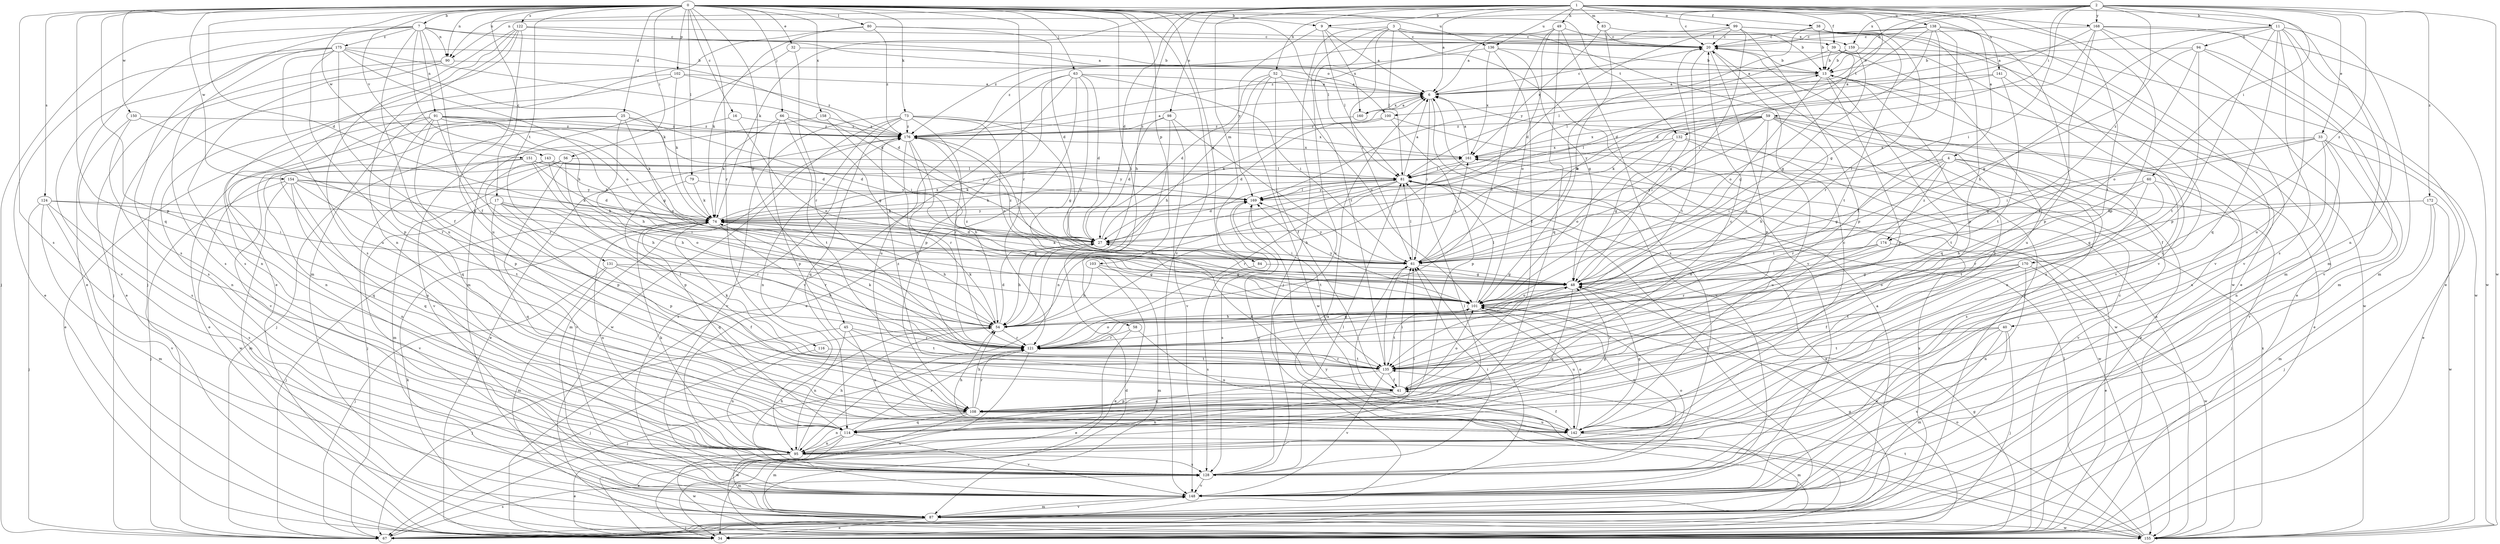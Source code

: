 strict digraph  {
0;
1;
2;
3;
4;
6;
7;
9;
11;
13;
16;
17;
20;
25;
27;
32;
33;
34;
38;
39;
40;
41;
45;
48;
49;
52;
54;
56;
58;
59;
60;
61;
63;
66;
67;
73;
74;
79;
80;
81;
83;
84;
87;
90;
91;
94;
95;
98;
99;
100;
101;
102;
103;
108;
114;
116;
121;
122;
124;
128;
131;
132;
135;
136;
138;
141;
142;
143;
148;
150;
151;
154;
155;
158;
159;
160;
161;
168;
169;
170;
172;
174;
175;
176;
0 -> 7  [label=b];
0 -> 9  [label=b];
0 -> 16  [label=c];
0 -> 17  [label=c];
0 -> 25  [label=d];
0 -> 27  [label=d];
0 -> 32  [label=e];
0 -> 45  [label=g];
0 -> 48  [label=g];
0 -> 56  [label=i];
0 -> 58  [label=i];
0 -> 63  [label=j];
0 -> 66  [label=j];
0 -> 73  [label=k];
0 -> 79  [label=l];
0 -> 80  [label=l];
0 -> 81  [label=l];
0 -> 90  [label=n];
0 -> 102  [label=p];
0 -> 103  [label=p];
0 -> 108  [label=p];
0 -> 114  [label=q];
0 -> 116  [label=r];
0 -> 121  [label=r];
0 -> 122  [label=s];
0 -> 124  [label=s];
0 -> 128  [label=s];
0 -> 131  [label=t];
0 -> 132  [label=t];
0 -> 136  [label=u];
0 -> 143  [label=v];
0 -> 148  [label=v];
0 -> 150  [label=w];
0 -> 151  [label=w];
0 -> 154  [label=w];
0 -> 158  [label=x];
0 -> 168  [label=y];
1 -> 4  [label=a];
1 -> 6  [label=a];
1 -> 9  [label=b];
1 -> 27  [label=d];
1 -> 38  [label=f];
1 -> 39  [label=f];
1 -> 49  [label=h];
1 -> 52  [label=h];
1 -> 54  [label=h];
1 -> 74  [label=k];
1 -> 83  [label=m];
1 -> 84  [label=m];
1 -> 87  [label=m];
1 -> 90  [label=n];
1 -> 98  [label=o];
1 -> 99  [label=o];
1 -> 108  [label=p];
1 -> 132  [label=t];
1 -> 135  [label=t];
1 -> 136  [label=u];
1 -> 138  [label=u];
1 -> 141  [label=u];
2 -> 11  [label=b];
2 -> 13  [label=b];
2 -> 20  [label=c];
2 -> 33  [label=e];
2 -> 59  [label=i];
2 -> 60  [label=i];
2 -> 61  [label=i];
2 -> 90  [label=n];
2 -> 100  [label=o];
2 -> 155  [label=w];
2 -> 159  [label=x];
2 -> 168  [label=y];
2 -> 170  [label=z];
2 -> 172  [label=z];
2 -> 174  [label=z];
3 -> 39  [label=f];
3 -> 61  [label=i];
3 -> 67  [label=j];
3 -> 81  [label=l];
3 -> 128  [label=s];
3 -> 135  [label=t];
3 -> 148  [label=v];
3 -> 155  [label=w];
3 -> 159  [label=x];
4 -> 40  [label=f];
4 -> 48  [label=g];
4 -> 61  [label=i];
4 -> 67  [label=j];
4 -> 81  [label=l];
4 -> 121  [label=r];
4 -> 128  [label=s];
4 -> 174  [label=z];
6 -> 20  [label=c];
6 -> 61  [label=i];
6 -> 148  [label=v];
6 -> 160  [label=x];
7 -> 20  [label=c];
7 -> 34  [label=e];
7 -> 41  [label=f];
7 -> 54  [label=h];
7 -> 67  [label=j];
7 -> 90  [label=n];
7 -> 91  [label=n];
7 -> 100  [label=o];
7 -> 128  [label=s];
7 -> 142  [label=u];
7 -> 175  [label=z];
9 -> 6  [label=a];
9 -> 20  [label=c];
9 -> 81  [label=l];
9 -> 160  [label=x];
9 -> 169  [label=y];
11 -> 6  [label=a];
11 -> 54  [label=h];
11 -> 87  [label=m];
11 -> 94  [label=n];
11 -> 95  [label=n];
11 -> 108  [label=p];
11 -> 114  [label=q];
11 -> 128  [label=s];
11 -> 142  [label=u];
13 -> 6  [label=a];
13 -> 48  [label=g];
13 -> 108  [label=p];
13 -> 114  [label=q];
13 -> 128  [label=s];
13 -> 155  [label=w];
16 -> 67  [label=j];
16 -> 101  [label=o];
16 -> 176  [label=z];
17 -> 61  [label=i];
17 -> 74  [label=k];
17 -> 108  [label=p];
17 -> 114  [label=q];
17 -> 121  [label=r];
17 -> 148  [label=v];
20 -> 13  [label=b];
20 -> 48  [label=g];
20 -> 67  [label=j];
20 -> 108  [label=p];
20 -> 135  [label=t];
20 -> 148  [label=v];
25 -> 27  [label=d];
25 -> 34  [label=e];
25 -> 54  [label=h];
25 -> 101  [label=o];
25 -> 148  [label=v];
25 -> 176  [label=z];
27 -> 6  [label=a];
27 -> 54  [label=h];
27 -> 61  [label=i];
32 -> 13  [label=b];
32 -> 87  [label=m];
32 -> 121  [label=r];
33 -> 34  [label=e];
33 -> 48  [label=g];
33 -> 61  [label=i];
33 -> 95  [label=n];
33 -> 142  [label=u];
33 -> 148  [label=v];
33 -> 161  [label=x];
34 -> 20  [label=c];
34 -> 48  [label=g];
38 -> 13  [label=b];
38 -> 20  [label=c];
38 -> 61  [label=i];
38 -> 108  [label=p];
38 -> 121  [label=r];
38 -> 148  [label=v];
39 -> 13  [label=b];
39 -> 81  [label=l];
39 -> 101  [label=o];
39 -> 142  [label=u];
39 -> 155  [label=w];
40 -> 67  [label=j];
40 -> 87  [label=m];
40 -> 121  [label=r];
40 -> 128  [label=s];
40 -> 135  [label=t];
40 -> 148  [label=v];
41 -> 20  [label=c];
41 -> 27  [label=d];
41 -> 61  [label=i];
41 -> 95  [label=n];
41 -> 101  [label=o];
41 -> 108  [label=p];
41 -> 176  [label=z];
45 -> 67  [label=j];
45 -> 95  [label=n];
45 -> 121  [label=r];
45 -> 135  [label=t];
45 -> 142  [label=u];
48 -> 101  [label=o];
48 -> 114  [label=q];
48 -> 121  [label=r];
49 -> 6  [label=a];
49 -> 20  [label=c];
49 -> 101  [label=o];
49 -> 114  [label=q];
49 -> 121  [label=r];
49 -> 128  [label=s];
52 -> 6  [label=a];
52 -> 27  [label=d];
52 -> 41  [label=f];
52 -> 54  [label=h];
52 -> 101  [label=o];
52 -> 155  [label=w];
54 -> 27  [label=d];
54 -> 67  [label=j];
54 -> 74  [label=k];
54 -> 121  [label=r];
56 -> 67  [label=j];
56 -> 81  [label=l];
56 -> 87  [label=m];
56 -> 108  [label=p];
56 -> 148  [label=v];
58 -> 34  [label=e];
58 -> 121  [label=r];
58 -> 142  [label=u];
59 -> 34  [label=e];
59 -> 54  [label=h];
59 -> 61  [label=i];
59 -> 74  [label=k];
59 -> 81  [label=l];
59 -> 95  [label=n];
59 -> 101  [label=o];
59 -> 135  [label=t];
59 -> 161  [label=x];
59 -> 169  [label=y];
59 -> 176  [label=z];
60 -> 54  [label=h];
60 -> 121  [label=r];
60 -> 135  [label=t];
60 -> 148  [label=v];
60 -> 169  [label=y];
61 -> 13  [label=b];
61 -> 34  [label=e];
61 -> 48  [label=g];
61 -> 74  [label=k];
61 -> 81  [label=l];
61 -> 161  [label=x];
61 -> 169  [label=y];
61 -> 176  [label=z];
63 -> 6  [label=a];
63 -> 27  [label=d];
63 -> 34  [label=e];
63 -> 61  [label=i];
63 -> 101  [label=o];
63 -> 108  [label=p];
63 -> 142  [label=u];
63 -> 148  [label=v];
66 -> 48  [label=g];
66 -> 74  [label=k];
66 -> 108  [label=p];
66 -> 135  [label=t];
66 -> 176  [label=z];
67 -> 6  [label=a];
67 -> 48  [label=g];
67 -> 128  [label=s];
67 -> 161  [label=x];
73 -> 48  [label=g];
73 -> 95  [label=n];
73 -> 101  [label=o];
73 -> 114  [label=q];
73 -> 121  [label=r];
73 -> 148  [label=v];
73 -> 155  [label=w];
73 -> 161  [label=x];
73 -> 176  [label=z];
74 -> 27  [label=d];
74 -> 48  [label=g];
74 -> 54  [label=h];
74 -> 67  [label=j];
74 -> 95  [label=n];
74 -> 114  [label=q];
74 -> 121  [label=r];
74 -> 161  [label=x];
74 -> 169  [label=y];
79 -> 74  [label=k];
79 -> 135  [label=t];
79 -> 169  [label=y];
80 -> 20  [label=c];
80 -> 27  [label=d];
80 -> 74  [label=k];
80 -> 87  [label=m];
80 -> 176  [label=z];
81 -> 6  [label=a];
81 -> 27  [label=d];
81 -> 34  [label=e];
81 -> 54  [label=h];
81 -> 74  [label=k];
81 -> 121  [label=r];
81 -> 155  [label=w];
81 -> 169  [label=y];
83 -> 13  [label=b];
83 -> 20  [label=c];
83 -> 101  [label=o];
83 -> 161  [label=x];
84 -> 48  [label=g];
84 -> 128  [label=s];
87 -> 6  [label=a];
87 -> 34  [label=e];
87 -> 67  [label=j];
87 -> 81  [label=l];
87 -> 148  [label=v];
87 -> 155  [label=w];
90 -> 27  [label=d];
90 -> 34  [label=e];
90 -> 67  [label=j];
90 -> 128  [label=s];
91 -> 27  [label=d];
91 -> 34  [label=e];
91 -> 48  [label=g];
91 -> 74  [label=k];
91 -> 95  [label=n];
91 -> 101  [label=o];
91 -> 108  [label=p];
91 -> 114  [label=q];
91 -> 121  [label=r];
91 -> 176  [label=z];
94 -> 13  [label=b];
94 -> 48  [label=g];
94 -> 87  [label=m];
94 -> 101  [label=o];
94 -> 135  [label=t];
94 -> 148  [label=v];
95 -> 34  [label=e];
95 -> 54  [label=h];
95 -> 61  [label=i];
95 -> 74  [label=k];
95 -> 87  [label=m];
95 -> 101  [label=o];
95 -> 128  [label=s];
95 -> 155  [label=w];
98 -> 27  [label=d];
98 -> 61  [label=i];
98 -> 95  [label=n];
98 -> 148  [label=v];
98 -> 176  [label=z];
99 -> 20  [label=c];
99 -> 27  [label=d];
99 -> 34  [label=e];
99 -> 101  [label=o];
99 -> 108  [label=p];
99 -> 135  [label=t];
99 -> 176  [label=z];
100 -> 27  [label=d];
100 -> 108  [label=p];
100 -> 155  [label=w];
100 -> 176  [label=z];
101 -> 54  [label=h];
101 -> 81  [label=l];
101 -> 135  [label=t];
101 -> 142  [label=u];
101 -> 169  [label=y];
101 -> 176  [label=z];
102 -> 6  [label=a];
102 -> 74  [label=k];
102 -> 95  [label=n];
102 -> 128  [label=s];
102 -> 176  [label=z];
103 -> 34  [label=e];
103 -> 48  [label=g];
103 -> 54  [label=h];
103 -> 87  [label=m];
108 -> 54  [label=h];
108 -> 95  [label=n];
108 -> 114  [label=q];
108 -> 121  [label=r];
108 -> 142  [label=u];
108 -> 155  [label=w];
114 -> 34  [label=e];
114 -> 48  [label=g];
114 -> 81  [label=l];
114 -> 87  [label=m];
114 -> 95  [label=n];
114 -> 121  [label=r];
114 -> 148  [label=v];
116 -> 95  [label=n];
116 -> 135  [label=t];
121 -> 34  [label=e];
121 -> 48  [label=g];
121 -> 67  [label=j];
121 -> 74  [label=k];
121 -> 101  [label=o];
121 -> 135  [label=t];
122 -> 6  [label=a];
122 -> 20  [label=c];
122 -> 34  [label=e];
122 -> 67  [label=j];
122 -> 95  [label=n];
122 -> 128  [label=s];
122 -> 142  [label=u];
124 -> 61  [label=i];
124 -> 67  [label=j];
124 -> 74  [label=k];
124 -> 87  [label=m];
124 -> 128  [label=s];
124 -> 148  [label=v];
128 -> 54  [label=h];
128 -> 61  [label=i];
128 -> 81  [label=l];
128 -> 101  [label=o];
128 -> 148  [label=v];
128 -> 169  [label=y];
131 -> 41  [label=f];
131 -> 48  [label=g];
131 -> 54  [label=h];
131 -> 67  [label=j];
131 -> 87  [label=m];
132 -> 34  [label=e];
132 -> 48  [label=g];
132 -> 101  [label=o];
132 -> 142  [label=u];
132 -> 161  [label=x];
135 -> 41  [label=f];
135 -> 61  [label=i];
135 -> 74  [label=k];
135 -> 114  [label=q];
135 -> 121  [label=r];
135 -> 148  [label=v];
136 -> 13  [label=b];
136 -> 41  [label=f];
136 -> 48  [label=g];
136 -> 161  [label=x];
136 -> 176  [label=z];
138 -> 20  [label=c];
138 -> 27  [label=d];
138 -> 41  [label=f];
138 -> 48  [label=g];
138 -> 61  [label=i];
138 -> 108  [label=p];
138 -> 148  [label=v];
138 -> 176  [label=z];
141 -> 6  [label=a];
141 -> 81  [label=l];
141 -> 135  [label=t];
141 -> 142  [label=u];
142 -> 13  [label=b];
142 -> 20  [label=c];
142 -> 41  [label=f];
142 -> 48  [label=g];
142 -> 54  [label=h];
142 -> 87  [label=m];
142 -> 101  [label=o];
143 -> 54  [label=h];
143 -> 74  [label=k];
143 -> 81  [label=l];
143 -> 108  [label=p];
143 -> 155  [label=w];
143 -> 169  [label=y];
148 -> 61  [label=i];
148 -> 87  [label=m];
148 -> 176  [label=z];
150 -> 95  [label=n];
150 -> 121  [label=r];
150 -> 128  [label=s];
150 -> 176  [label=z];
151 -> 27  [label=d];
151 -> 54  [label=h];
151 -> 81  [label=l];
151 -> 114  [label=q];
151 -> 142  [label=u];
151 -> 169  [label=y];
154 -> 67  [label=j];
154 -> 74  [label=k];
154 -> 87  [label=m];
154 -> 95  [label=n];
154 -> 101  [label=o];
154 -> 114  [label=q];
154 -> 135  [label=t];
154 -> 169  [label=y];
155 -> 6  [label=a];
155 -> 27  [label=d];
155 -> 74  [label=k];
155 -> 81  [label=l];
155 -> 101  [label=o];
155 -> 135  [label=t];
155 -> 161  [label=x];
155 -> 169  [label=y];
158 -> 61  [label=i];
158 -> 148  [label=v];
158 -> 176  [label=z];
159 -> 6  [label=a];
159 -> 13  [label=b];
159 -> 34  [label=e];
159 -> 48  [label=g];
160 -> 6  [label=a];
160 -> 176  [label=z];
161 -> 6  [label=a];
161 -> 54  [label=h];
161 -> 74  [label=k];
161 -> 81  [label=l];
168 -> 20  [label=c];
168 -> 27  [label=d];
168 -> 34  [label=e];
168 -> 41  [label=f];
168 -> 87  [label=m];
168 -> 148  [label=v];
168 -> 155  [label=w];
168 -> 169  [label=y];
169 -> 74  [label=k];
169 -> 81  [label=l];
169 -> 128  [label=s];
169 -> 135  [label=t];
170 -> 41  [label=f];
170 -> 48  [label=g];
170 -> 95  [label=n];
170 -> 101  [label=o];
170 -> 135  [label=t];
170 -> 155  [label=w];
172 -> 48  [label=g];
172 -> 67  [label=j];
172 -> 74  [label=k];
172 -> 87  [label=m];
172 -> 155  [label=w];
174 -> 34  [label=e];
174 -> 61  [label=i];
174 -> 101  [label=o];
174 -> 121  [label=r];
175 -> 13  [label=b];
175 -> 27  [label=d];
175 -> 34  [label=e];
175 -> 41  [label=f];
175 -> 74  [label=k];
175 -> 101  [label=o];
175 -> 108  [label=p];
175 -> 128  [label=s];
175 -> 142  [label=u];
175 -> 148  [label=v];
176 -> 6  [label=a];
176 -> 34  [label=e];
176 -> 54  [label=h];
176 -> 61  [label=i];
176 -> 87  [label=m];
176 -> 121  [label=r];
176 -> 135  [label=t];
176 -> 161  [label=x];
}
